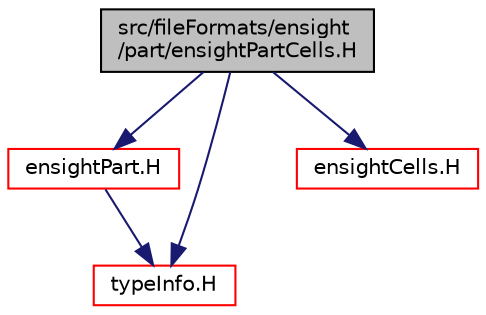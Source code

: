digraph "src/fileFormats/ensight/part/ensightPartCells.H"
{
  bgcolor="transparent";
  edge [fontname="Helvetica",fontsize="10",labelfontname="Helvetica",labelfontsize="10"];
  node [fontname="Helvetica",fontsize="10",shape=record];
  Node1 [label="src/fileFormats/ensight\l/part/ensightPartCells.H",height=0.2,width=0.4,color="black", fillcolor="grey75", style="filled" fontcolor="black"];
  Node1 -> Node2 [color="midnightblue",fontsize="10",style="solid",fontname="Helvetica"];
  Node2 [label="ensightPart.H",height=0.2,width=0.4,color="red",URL="$ensightPart_8H.html"];
  Node2 -> Node3 [color="midnightblue",fontsize="10",style="solid",fontname="Helvetica"];
  Node3 [label="typeInfo.H",height=0.2,width=0.4,color="red",URL="$typeInfo_8H.html"];
  Node1 -> Node4 [color="midnightblue",fontsize="10",style="solid",fontname="Helvetica"];
  Node4 [label="ensightCells.H",height=0.2,width=0.4,color="red",URL="$ensightCells_8H.html"];
  Node1 -> Node3 [color="midnightblue",fontsize="10",style="solid",fontname="Helvetica"];
}
